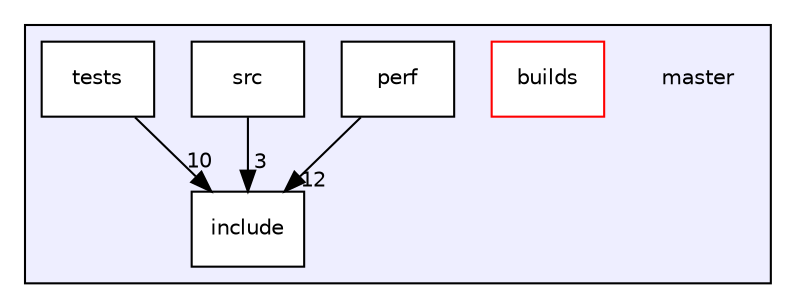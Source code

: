 digraph G {
  compound=true
  node [ fontsize="10", fontname="Helvetica"];
  edge [ labelfontsize="10", labelfontname="Helvetica"];
  subgraph clusterdir_44944c52937ea0e0abb1423b8acc5721 {
    graph [ bgcolor="#eeeeff", pencolor="black", label="" URL="dir_44944c52937ea0e0abb1423b8acc5721.html"];
    dir_44944c52937ea0e0abb1423b8acc5721 [shape=plaintext label="master"];
    dir_6fcc3aa29be7fade1c5f82220d774010 [shape=box label="builds" color="red" fillcolor="white" style="filled" URL="dir_6fcc3aa29be7fade1c5f82220d774010.html"];
    dir_17ba42bd1bface41c48853657c97c64f [shape=box label="include" color="black" fillcolor="white" style="filled" URL="dir_17ba42bd1bface41c48853657c97c64f.html"];
    dir_d3c1cab944f72ebaec35762ab2d6083b [shape=box label="perf" color="black" fillcolor="white" style="filled" URL="dir_d3c1cab944f72ebaec35762ab2d6083b.html"];
    dir_977e4b0463702f56ae48f5127881e3fb [shape=box label="src" color="black" fillcolor="white" style="filled" URL="dir_977e4b0463702f56ae48f5127881e3fb.html"];
    dir_42a512f9ab14224e5c98a770adaadad1 [shape=box label="tests" color="black" fillcolor="white" style="filled" URL="dir_42a512f9ab14224e5c98a770adaadad1.html"];
  }
  dir_42a512f9ab14224e5c98a770adaadad1->dir_17ba42bd1bface41c48853657c97c64f [headlabel="10", labeldistance=1.5 headhref="dir_000006_000003.html"];
  dir_d3c1cab944f72ebaec35762ab2d6083b->dir_17ba42bd1bface41c48853657c97c64f [headlabel="12", labeldistance=1.5 headhref="dir_000004_000003.html"];
  dir_977e4b0463702f56ae48f5127881e3fb->dir_17ba42bd1bface41c48853657c97c64f [headlabel="3", labeldistance=1.5 headhref="dir_000005_000003.html"];
}
